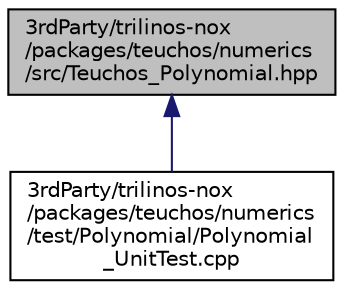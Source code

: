 digraph "3rdParty/trilinos-nox/packages/teuchos/numerics/src/Teuchos_Polynomial.hpp"
{
  edge [fontname="Helvetica",fontsize="10",labelfontname="Helvetica",labelfontsize="10"];
  node [fontname="Helvetica",fontsize="10",shape=record];
  Node46 [label="3rdParty/trilinos-nox\l/packages/teuchos/numerics\l/src/Teuchos_Polynomial.hpp",height=0.2,width=0.4,color="black", fillcolor="grey75", style="filled", fontcolor="black"];
  Node46 -> Node47 [dir="back",color="midnightblue",fontsize="10",style="solid",fontname="Helvetica"];
  Node47 [label="3rdParty/trilinos-nox\l/packages/teuchos/numerics\l/test/Polynomial/Polynomial\l_UnitTest.cpp",height=0.2,width=0.4,color="black", fillcolor="white", style="filled",URL="$dc/d5a/_polynomial___unit_test_8cpp.html"];
}
